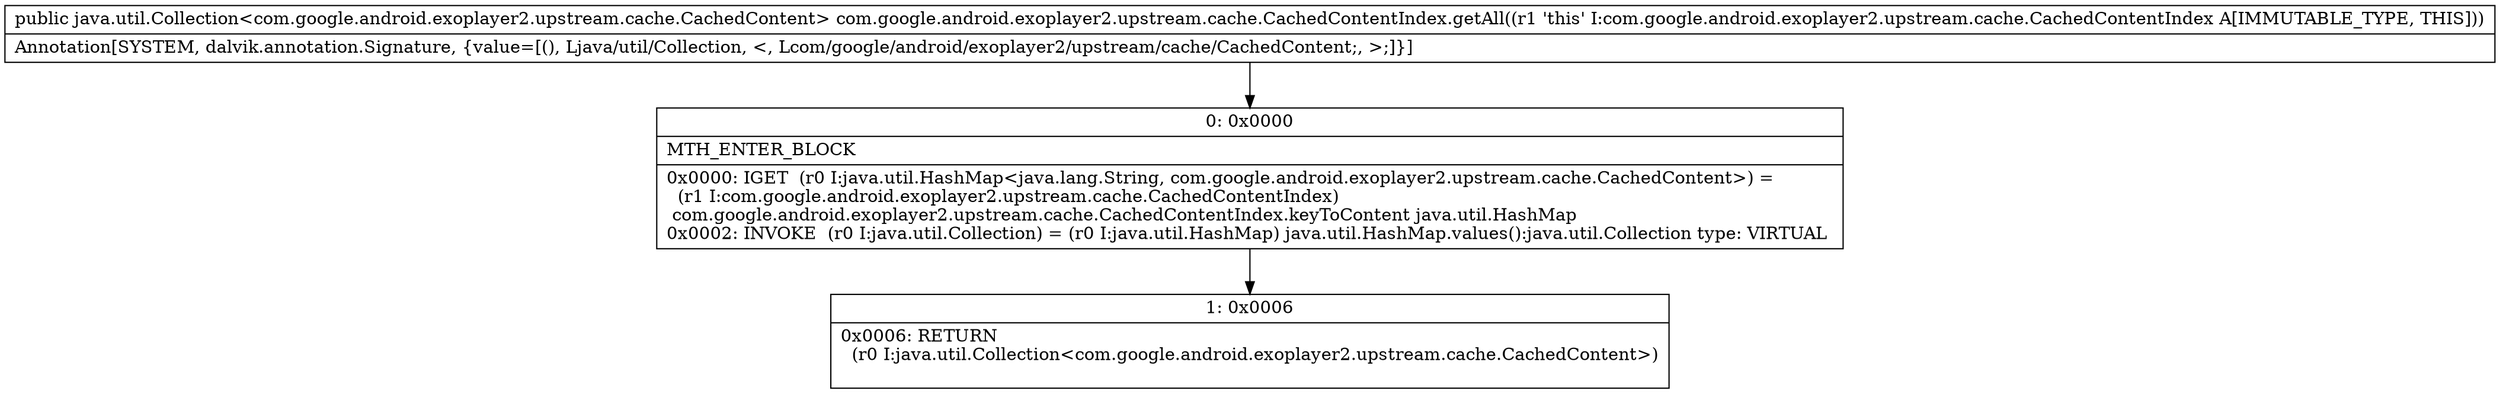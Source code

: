 digraph "CFG forcom.google.android.exoplayer2.upstream.cache.CachedContentIndex.getAll()Ljava\/util\/Collection;" {
Node_0 [shape=record,label="{0\:\ 0x0000|MTH_ENTER_BLOCK\l|0x0000: IGET  (r0 I:java.util.HashMap\<java.lang.String, com.google.android.exoplayer2.upstream.cache.CachedContent\>) = \l  (r1 I:com.google.android.exoplayer2.upstream.cache.CachedContentIndex)\l com.google.android.exoplayer2.upstream.cache.CachedContentIndex.keyToContent java.util.HashMap \l0x0002: INVOKE  (r0 I:java.util.Collection) = (r0 I:java.util.HashMap) java.util.HashMap.values():java.util.Collection type: VIRTUAL \l}"];
Node_1 [shape=record,label="{1\:\ 0x0006|0x0006: RETURN  \l  (r0 I:java.util.Collection\<com.google.android.exoplayer2.upstream.cache.CachedContent\>)\l \l}"];
MethodNode[shape=record,label="{public java.util.Collection\<com.google.android.exoplayer2.upstream.cache.CachedContent\> com.google.android.exoplayer2.upstream.cache.CachedContentIndex.getAll((r1 'this' I:com.google.android.exoplayer2.upstream.cache.CachedContentIndex A[IMMUTABLE_TYPE, THIS]))  | Annotation[SYSTEM, dalvik.annotation.Signature, \{value=[(), Ljava\/util\/Collection, \<, Lcom\/google\/android\/exoplayer2\/upstream\/cache\/CachedContent;, \>;]\}]\l}"];
MethodNode -> Node_0;
Node_0 -> Node_1;
}

